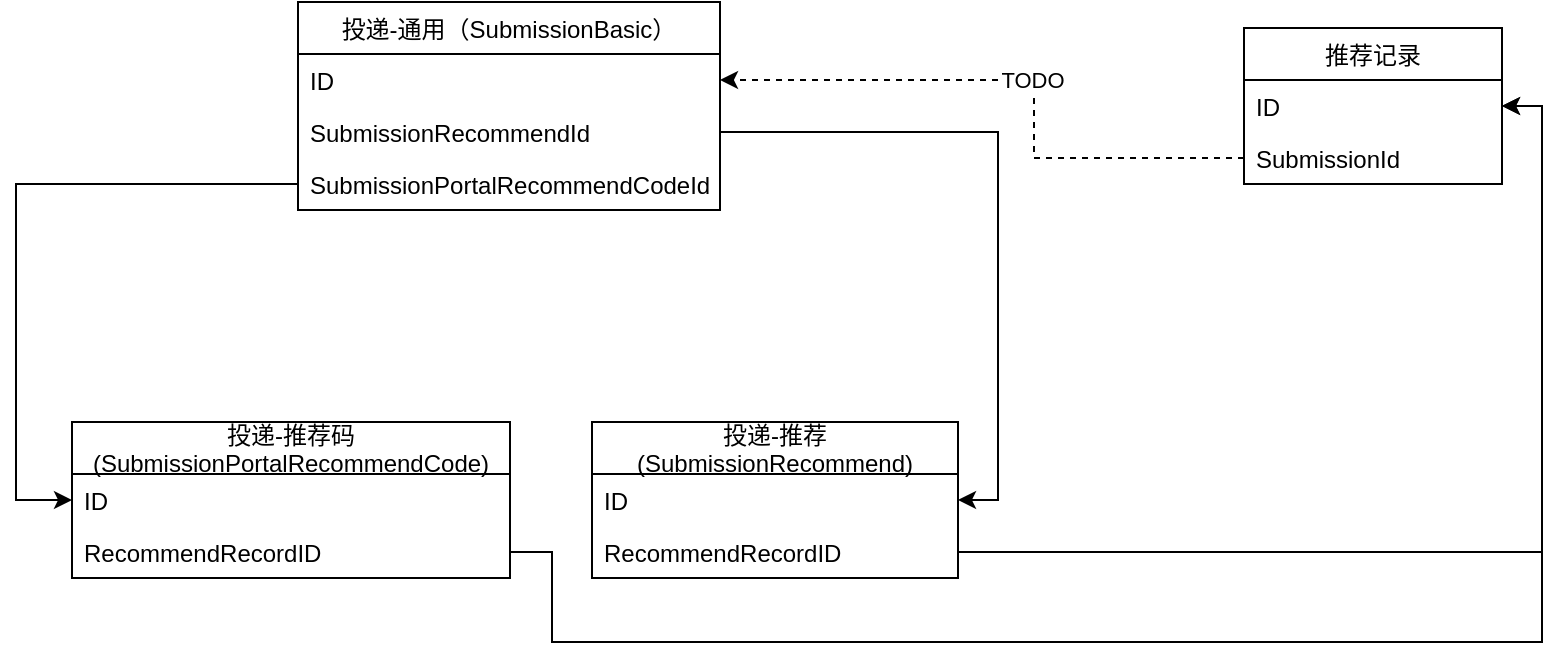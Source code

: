 <mxfile version="14.4.5" type="device"><diagram name="Page-1" id="efa7a0a1-bf9b-a30e-e6df-94a7791c09e9"><mxGraphModel dx="2729" dy="3267" grid="0" gridSize="10" guides="1" tooltips="1" connect="1" arrows="1" fold="1" page="1" pageScale="1" pageWidth="826" pageHeight="1169" background="#ffffff" math="0" shadow="0"><root><mxCell id="0"/><mxCell id="1" parent="0"/><mxCell id="iEHwCDVamYVUiCWzcoXH-139" value="投递-通用（SubmissionBasic）" style="swimlane;fontStyle=0;childLayout=stackLayout;horizontal=1;startSize=26;horizontalStack=0;resizeParent=1;resizeParentMax=0;resizeLast=0;collapsible=1;marginBottom=0;" vertex="1" parent="1"><mxGeometry x="997" y="-480" width="211" height="104" as="geometry"/></mxCell><mxCell id="iEHwCDVamYVUiCWzcoXH-140" value="ID" style="text;strokeColor=none;fillColor=none;align=left;verticalAlign=top;spacingLeft=4;spacingRight=4;overflow=hidden;rotatable=0;points=[[0,0.5],[1,0.5]];portConstraint=eastwest;" vertex="1" parent="iEHwCDVamYVUiCWzcoXH-139"><mxGeometry y="26" width="211" height="26" as="geometry"/></mxCell><mxCell id="iEHwCDVamYVUiCWzcoXH-141" value="SubmissionRecommendId" style="text;strokeColor=none;fillColor=none;align=left;verticalAlign=top;spacingLeft=4;spacingRight=4;overflow=hidden;rotatable=0;points=[[0,0.5],[1,0.5]];portConstraint=eastwest;" vertex="1" parent="iEHwCDVamYVUiCWzcoXH-139"><mxGeometry y="52" width="211" height="26" as="geometry"/></mxCell><object label="SubmissionPortalRecommendCodeId" SubmissionPortalRecommendCodeId="SubmissionPortalRecommendCodeId" id="iEHwCDVamYVUiCWzcoXH-142"><mxCell style="text;strokeColor=none;fillColor=none;align=left;verticalAlign=top;spacingLeft=4;spacingRight=4;overflow=hidden;rotatable=0;points=[[0,0.5],[1,0.5]];portConstraint=eastwest;" vertex="1" parent="iEHwCDVamYVUiCWzcoXH-139"><mxGeometry y="78" width="211" height="26" as="geometry"/></mxCell></object><mxCell id="iEHwCDVamYVUiCWzcoXH-144" value="投递-推荐码&#10;(SubmissionPortalRecommendCode)" style="swimlane;fontStyle=0;childLayout=stackLayout;horizontal=1;startSize=26;fillColor=none;horizontalStack=0;resizeParent=1;resizeParentMax=0;resizeLast=0;collapsible=1;marginBottom=0;" vertex="1" parent="1"><mxGeometry x="884" y="-270" width="219" height="78" as="geometry"/></mxCell><mxCell id="iEHwCDVamYVUiCWzcoXH-145" value="ID" style="text;strokeColor=none;fillColor=none;align=left;verticalAlign=top;spacingLeft=4;spacingRight=4;overflow=hidden;rotatable=0;points=[[0,0.5],[1,0.5]];portConstraint=eastwest;" vertex="1" parent="iEHwCDVamYVUiCWzcoXH-144"><mxGeometry y="26" width="219" height="26" as="geometry"/></mxCell><mxCell id="iEHwCDVamYVUiCWzcoXH-146" value="RecommendRecordID" style="text;strokeColor=none;fillColor=none;align=left;verticalAlign=top;spacingLeft=4;spacingRight=4;overflow=hidden;rotatable=0;points=[[0,0.5],[1,0.5]];portConstraint=eastwest;" vertex="1" parent="iEHwCDVamYVUiCWzcoXH-144"><mxGeometry y="52" width="219" height="26" as="geometry"/></mxCell><mxCell id="iEHwCDVamYVUiCWzcoXH-148" value="投递-推荐&#10;(SubmissionRecommend)" style="swimlane;fontStyle=0;childLayout=stackLayout;horizontal=1;startSize=26;fillColor=none;horizontalStack=0;resizeParent=1;resizeParentMax=0;resizeLast=0;collapsible=1;marginBottom=0;" vertex="1" parent="1"><mxGeometry x="1144" y="-270" width="183" height="78" as="geometry"/></mxCell><mxCell id="iEHwCDVamYVUiCWzcoXH-149" value="ID" style="text;strokeColor=none;fillColor=none;align=left;verticalAlign=top;spacingLeft=4;spacingRight=4;overflow=hidden;rotatable=0;points=[[0,0.5],[1,0.5]];portConstraint=eastwest;" vertex="1" parent="iEHwCDVamYVUiCWzcoXH-148"><mxGeometry y="26" width="183" height="26" as="geometry"/></mxCell><mxCell id="iEHwCDVamYVUiCWzcoXH-150" value="RecommendRecordID" style="text;strokeColor=none;fillColor=none;align=left;verticalAlign=top;spacingLeft=4;spacingRight=4;overflow=hidden;rotatable=0;points=[[0,0.5],[1,0.5]];portConstraint=eastwest;" vertex="1" parent="iEHwCDVamYVUiCWzcoXH-148"><mxGeometry y="52" width="183" height="26" as="geometry"/></mxCell><mxCell id="iEHwCDVamYVUiCWzcoXH-152" value="推荐记录" style="swimlane;fontStyle=0;childLayout=stackLayout;horizontal=1;startSize=26;fillColor=none;horizontalStack=0;resizeParent=1;resizeParentMax=0;resizeLast=0;collapsible=1;marginBottom=0;" vertex="1" parent="1"><mxGeometry x="1470" y="-467" width="129" height="78" as="geometry"/></mxCell><mxCell id="iEHwCDVamYVUiCWzcoXH-153" value="ID" style="text;strokeColor=none;fillColor=none;align=left;verticalAlign=top;spacingLeft=4;spacingRight=4;overflow=hidden;rotatable=0;points=[[0,0.5],[1,0.5]];portConstraint=eastwest;" vertex="1" parent="iEHwCDVamYVUiCWzcoXH-152"><mxGeometry y="26" width="129" height="26" as="geometry"/></mxCell><mxCell id="iEHwCDVamYVUiCWzcoXH-154" value="SubmissionId" style="text;strokeColor=none;fillColor=none;align=left;verticalAlign=top;spacingLeft=4;spacingRight=4;overflow=hidden;rotatable=0;points=[[0,0.5],[1,0.5]];portConstraint=eastwest;" vertex="1" parent="iEHwCDVamYVUiCWzcoXH-152"><mxGeometry y="52" width="129" height="26" as="geometry"/></mxCell><mxCell id="iEHwCDVamYVUiCWzcoXH-158" style="edgeStyle=orthogonalEdgeStyle;rounded=0;orthogonalLoop=1;jettySize=auto;html=1;exitX=0;exitY=0.5;exitDx=0;exitDy=0;entryX=0;entryY=0.5;entryDx=0;entryDy=0;" edge="1" parent="1" source="iEHwCDVamYVUiCWzcoXH-142" target="iEHwCDVamYVUiCWzcoXH-145"><mxGeometry relative="1" as="geometry"><Array as="points"><mxPoint x="856" y="-389"/><mxPoint x="856" y="-231"/></Array></mxGeometry></mxCell><mxCell id="iEHwCDVamYVUiCWzcoXH-159" style="edgeStyle=orthogonalEdgeStyle;rounded=0;orthogonalLoop=1;jettySize=auto;html=1;exitX=1;exitY=0.5;exitDx=0;exitDy=0;entryX=1;entryY=0.5;entryDx=0;entryDy=0;" edge="1" parent="1" source="iEHwCDVamYVUiCWzcoXH-141" target="iEHwCDVamYVUiCWzcoXH-149"><mxGeometry relative="1" as="geometry"/></mxCell><mxCell id="iEHwCDVamYVUiCWzcoXH-161" value="TODO" style="edgeStyle=orthogonalEdgeStyle;rounded=0;orthogonalLoop=1;jettySize=auto;html=1;exitX=0;exitY=0.5;exitDx=0;exitDy=0;dashed=1;" edge="1" parent="1" source="iEHwCDVamYVUiCWzcoXH-154" target="iEHwCDVamYVUiCWzcoXH-140"><mxGeometry x="-0.037" relative="1" as="geometry"><Array as="points"><mxPoint x="1365" y="-402"/><mxPoint x="1365" y="-441"/></Array><mxPoint as="offset"/></mxGeometry></mxCell><mxCell id="iEHwCDVamYVUiCWzcoXH-162" style="edgeStyle=orthogonalEdgeStyle;rounded=0;orthogonalLoop=1;jettySize=auto;html=1;exitX=1;exitY=0.5;exitDx=0;exitDy=0;entryX=1;entryY=0.5;entryDx=0;entryDy=0;" edge="1" parent="1" source="iEHwCDVamYVUiCWzcoXH-150" target="iEHwCDVamYVUiCWzcoXH-153"><mxGeometry relative="1" as="geometry"/></mxCell><mxCell id="iEHwCDVamYVUiCWzcoXH-163" style="edgeStyle=orthogonalEdgeStyle;rounded=0;orthogonalLoop=1;jettySize=auto;html=1;exitX=1;exitY=0.5;exitDx=0;exitDy=0;entryX=1;entryY=0.5;entryDx=0;entryDy=0;" edge="1" parent="1" source="iEHwCDVamYVUiCWzcoXH-146" target="iEHwCDVamYVUiCWzcoXH-153"><mxGeometry relative="1" as="geometry"><Array as="points"><mxPoint x="1124" y="-205"/><mxPoint x="1124" y="-160"/><mxPoint x="1619" y="-160"/><mxPoint x="1619" y="-428"/></Array></mxGeometry></mxCell></root></mxGraphModel></diagram></mxfile>
